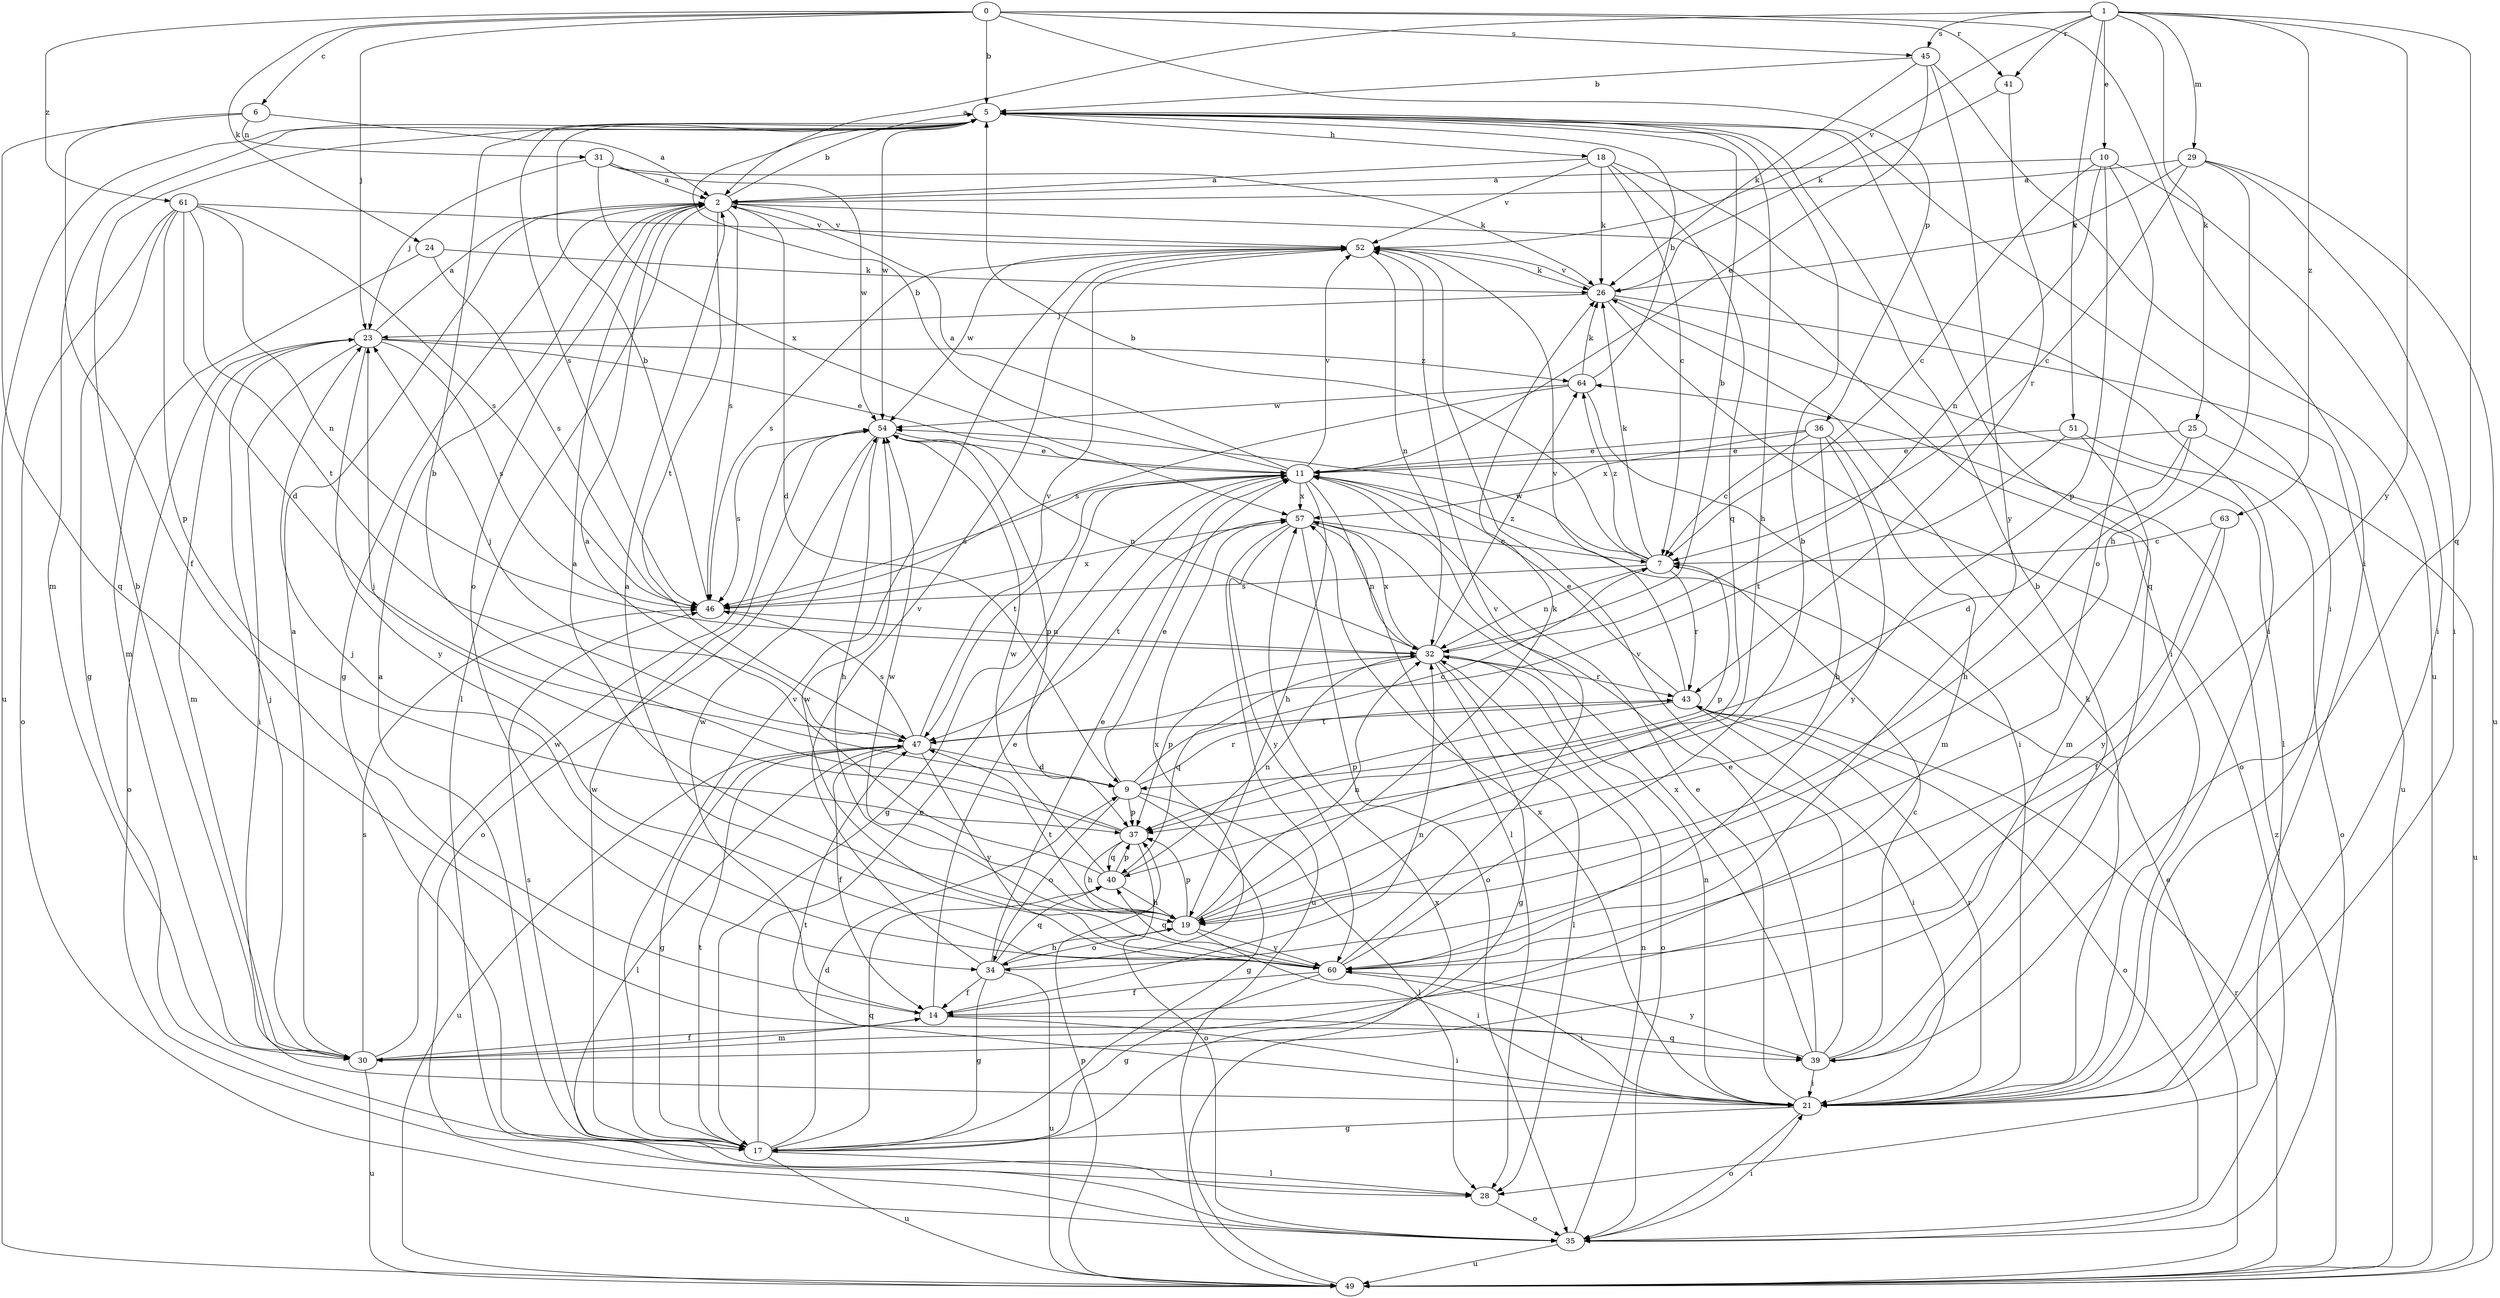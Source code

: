strict digraph  {
0;
1;
2;
5;
6;
7;
9;
10;
11;
14;
17;
18;
19;
21;
23;
24;
25;
26;
28;
29;
30;
31;
32;
34;
35;
36;
37;
39;
40;
41;
43;
45;
46;
47;
49;
51;
52;
54;
57;
60;
61;
63;
64;
0 -> 5  [label=b];
0 -> 6  [label=c];
0 -> 21  [label=i];
0 -> 23  [label=j];
0 -> 24  [label=k];
0 -> 36  [label=p];
0 -> 41  [label=r];
0 -> 45  [label=s];
0 -> 61  [label=z];
1 -> 2  [label=a];
1 -> 10  [label=e];
1 -> 25  [label=k];
1 -> 29  [label=m];
1 -> 39  [label=q];
1 -> 41  [label=r];
1 -> 45  [label=s];
1 -> 51  [label=v];
1 -> 52  [label=v];
1 -> 60  [label=y];
1 -> 63  [label=z];
2 -> 5  [label=b];
2 -> 9  [label=d];
2 -> 17  [label=g];
2 -> 21  [label=i];
2 -> 28  [label=l];
2 -> 34  [label=o];
2 -> 46  [label=s];
2 -> 47  [label=t];
2 -> 52  [label=v];
5 -> 18  [label=h];
5 -> 19  [label=h];
5 -> 21  [label=i];
5 -> 30  [label=m];
5 -> 39  [label=q];
5 -> 46  [label=s];
5 -> 49  [label=u];
5 -> 54  [label=w];
6 -> 2  [label=a];
6 -> 14  [label=f];
6 -> 31  [label=n];
6 -> 39  [label=q];
7 -> 5  [label=b];
7 -> 26  [label=k];
7 -> 32  [label=n];
7 -> 37  [label=p];
7 -> 43  [label=r];
7 -> 46  [label=s];
7 -> 54  [label=w];
7 -> 64  [label=z];
9 -> 7  [label=c];
9 -> 11  [label=e];
9 -> 17  [label=g];
9 -> 28  [label=l];
9 -> 34  [label=o];
9 -> 37  [label=p];
9 -> 43  [label=r];
10 -> 2  [label=a];
10 -> 7  [label=c];
10 -> 21  [label=i];
10 -> 32  [label=n];
10 -> 34  [label=o];
10 -> 37  [label=p];
11 -> 2  [label=a];
11 -> 5  [label=b];
11 -> 17  [label=g];
11 -> 19  [label=h];
11 -> 28  [label=l];
11 -> 46  [label=s];
11 -> 47  [label=t];
11 -> 52  [label=v];
11 -> 57  [label=x];
14 -> 11  [label=e];
14 -> 21  [label=i];
14 -> 30  [label=m];
14 -> 32  [label=n];
14 -> 39  [label=q];
14 -> 54  [label=w];
17 -> 2  [label=a];
17 -> 9  [label=d];
17 -> 11  [label=e];
17 -> 28  [label=l];
17 -> 40  [label=q];
17 -> 46  [label=s];
17 -> 47  [label=t];
17 -> 49  [label=u];
17 -> 52  [label=v];
17 -> 54  [label=w];
18 -> 2  [label=a];
18 -> 7  [label=c];
18 -> 21  [label=i];
18 -> 26  [label=k];
18 -> 40  [label=q];
18 -> 52  [label=v];
19 -> 2  [label=a];
19 -> 21  [label=i];
19 -> 26  [label=k];
19 -> 32  [label=n];
19 -> 34  [label=o];
19 -> 37  [label=p];
19 -> 47  [label=t];
19 -> 54  [label=w];
19 -> 60  [label=y];
21 -> 11  [label=e];
21 -> 17  [label=g];
21 -> 26  [label=k];
21 -> 32  [label=n];
21 -> 35  [label=o];
21 -> 43  [label=r];
21 -> 47  [label=t];
21 -> 57  [label=x];
23 -> 2  [label=a];
23 -> 11  [label=e];
23 -> 21  [label=i];
23 -> 30  [label=m];
23 -> 35  [label=o];
23 -> 46  [label=s];
23 -> 60  [label=y];
23 -> 64  [label=z];
24 -> 26  [label=k];
24 -> 30  [label=m];
24 -> 46  [label=s];
25 -> 9  [label=d];
25 -> 11  [label=e];
25 -> 19  [label=h];
25 -> 49  [label=u];
26 -> 23  [label=j];
26 -> 28  [label=l];
26 -> 35  [label=o];
26 -> 49  [label=u];
26 -> 52  [label=v];
28 -> 35  [label=o];
29 -> 2  [label=a];
29 -> 7  [label=c];
29 -> 19  [label=h];
29 -> 21  [label=i];
29 -> 26  [label=k];
29 -> 49  [label=u];
30 -> 2  [label=a];
30 -> 5  [label=b];
30 -> 14  [label=f];
30 -> 23  [label=j];
30 -> 46  [label=s];
30 -> 49  [label=u];
30 -> 54  [label=w];
31 -> 2  [label=a];
31 -> 23  [label=j];
31 -> 26  [label=k];
31 -> 54  [label=w];
31 -> 57  [label=x];
32 -> 5  [label=b];
32 -> 17  [label=g];
32 -> 28  [label=l];
32 -> 35  [label=o];
32 -> 37  [label=p];
32 -> 40  [label=q];
32 -> 43  [label=r];
32 -> 57  [label=x];
32 -> 64  [label=z];
34 -> 11  [label=e];
34 -> 14  [label=f];
34 -> 17  [label=g];
34 -> 19  [label=h];
34 -> 40  [label=q];
34 -> 49  [label=u];
34 -> 52  [label=v];
34 -> 57  [label=x];
35 -> 21  [label=i];
35 -> 32  [label=n];
35 -> 49  [label=u];
36 -> 7  [label=c];
36 -> 11  [label=e];
36 -> 19  [label=h];
36 -> 30  [label=m];
36 -> 57  [label=x];
36 -> 60  [label=y];
37 -> 5  [label=b];
37 -> 19  [label=h];
37 -> 23  [label=j];
37 -> 35  [label=o];
37 -> 40  [label=q];
39 -> 5  [label=b];
39 -> 7  [label=c];
39 -> 11  [label=e];
39 -> 21  [label=i];
39 -> 52  [label=v];
39 -> 57  [label=x];
39 -> 60  [label=y];
40 -> 2  [label=a];
40 -> 19  [label=h];
40 -> 32  [label=n];
40 -> 37  [label=p];
40 -> 54  [label=w];
41 -> 26  [label=k];
41 -> 43  [label=r];
43 -> 11  [label=e];
43 -> 21  [label=i];
43 -> 35  [label=o];
43 -> 37  [label=p];
43 -> 47  [label=t];
43 -> 52  [label=v];
45 -> 5  [label=b];
45 -> 11  [label=e];
45 -> 26  [label=k];
45 -> 49  [label=u];
45 -> 60  [label=y];
46 -> 5  [label=b];
46 -> 32  [label=n];
46 -> 57  [label=x];
47 -> 9  [label=d];
47 -> 14  [label=f];
47 -> 17  [label=g];
47 -> 23  [label=j];
47 -> 28  [label=l];
47 -> 46  [label=s];
47 -> 49  [label=u];
47 -> 52  [label=v];
47 -> 60  [label=y];
49 -> 11  [label=e];
49 -> 37  [label=p];
49 -> 43  [label=r];
49 -> 57  [label=x];
49 -> 64  [label=z];
51 -> 11  [label=e];
51 -> 30  [label=m];
51 -> 35  [label=o];
51 -> 47  [label=t];
52 -> 26  [label=k];
52 -> 32  [label=n];
52 -> 46  [label=s];
52 -> 54  [label=w];
54 -> 11  [label=e];
54 -> 19  [label=h];
54 -> 32  [label=n];
54 -> 35  [label=o];
54 -> 37  [label=p];
54 -> 46  [label=s];
57 -> 7  [label=c];
57 -> 32  [label=n];
57 -> 35  [label=o];
57 -> 47  [label=t];
57 -> 49  [label=u];
57 -> 60  [label=y];
60 -> 2  [label=a];
60 -> 5  [label=b];
60 -> 14  [label=f];
60 -> 17  [label=g];
60 -> 21  [label=i];
60 -> 23  [label=j];
60 -> 40  [label=q];
60 -> 52  [label=v];
60 -> 54  [label=w];
61 -> 9  [label=d];
61 -> 17  [label=g];
61 -> 32  [label=n];
61 -> 35  [label=o];
61 -> 37  [label=p];
61 -> 46  [label=s];
61 -> 47  [label=t];
61 -> 52  [label=v];
63 -> 7  [label=c];
63 -> 14  [label=f];
63 -> 60  [label=y];
64 -> 5  [label=b];
64 -> 21  [label=i];
64 -> 26  [label=k];
64 -> 46  [label=s];
64 -> 54  [label=w];
}
